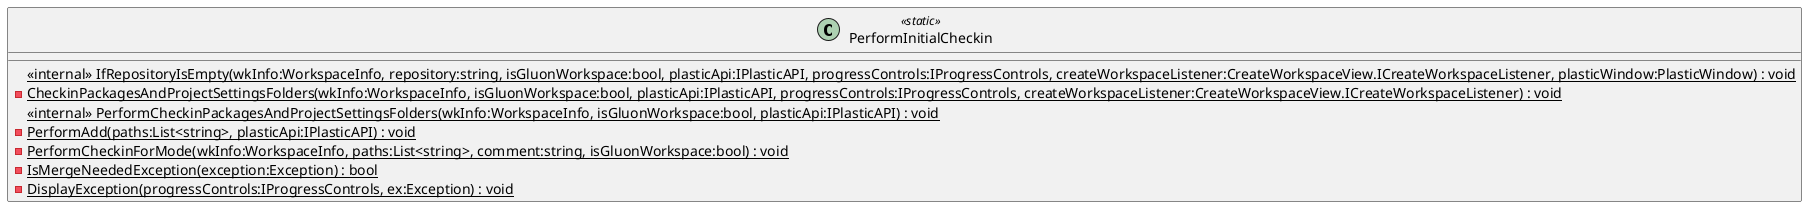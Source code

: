 @startuml
class PerformInitialCheckin <<static>> {
    <<internal>> {static} IfRepositoryIsEmpty(wkInfo:WorkspaceInfo, repository:string, isGluonWorkspace:bool, plasticApi:IPlasticAPI, progressControls:IProgressControls, createWorkspaceListener:CreateWorkspaceView.ICreateWorkspaceListener, plasticWindow:PlasticWindow) : void
    {static} - CheckinPackagesAndProjectSettingsFolders(wkInfo:WorkspaceInfo, isGluonWorkspace:bool, plasticApi:IPlasticAPI, progressControls:IProgressControls, createWorkspaceListener:CreateWorkspaceView.ICreateWorkspaceListener) : void
    <<internal>> {static} PerformCheckinPackagesAndProjectSettingsFolders(wkInfo:WorkspaceInfo, isGluonWorkspace:bool, plasticApi:IPlasticAPI) : void
    {static} - PerformAdd(paths:List<string>, plasticApi:IPlasticAPI) : void
    {static} - PerformCheckinForMode(wkInfo:WorkspaceInfo, paths:List<string>, comment:string, isGluonWorkspace:bool) : void
    {static} - IsMergeNeededException(exception:Exception) : bool
    {static} - DisplayException(progressControls:IProgressControls, ex:Exception) : void
}
@enduml
